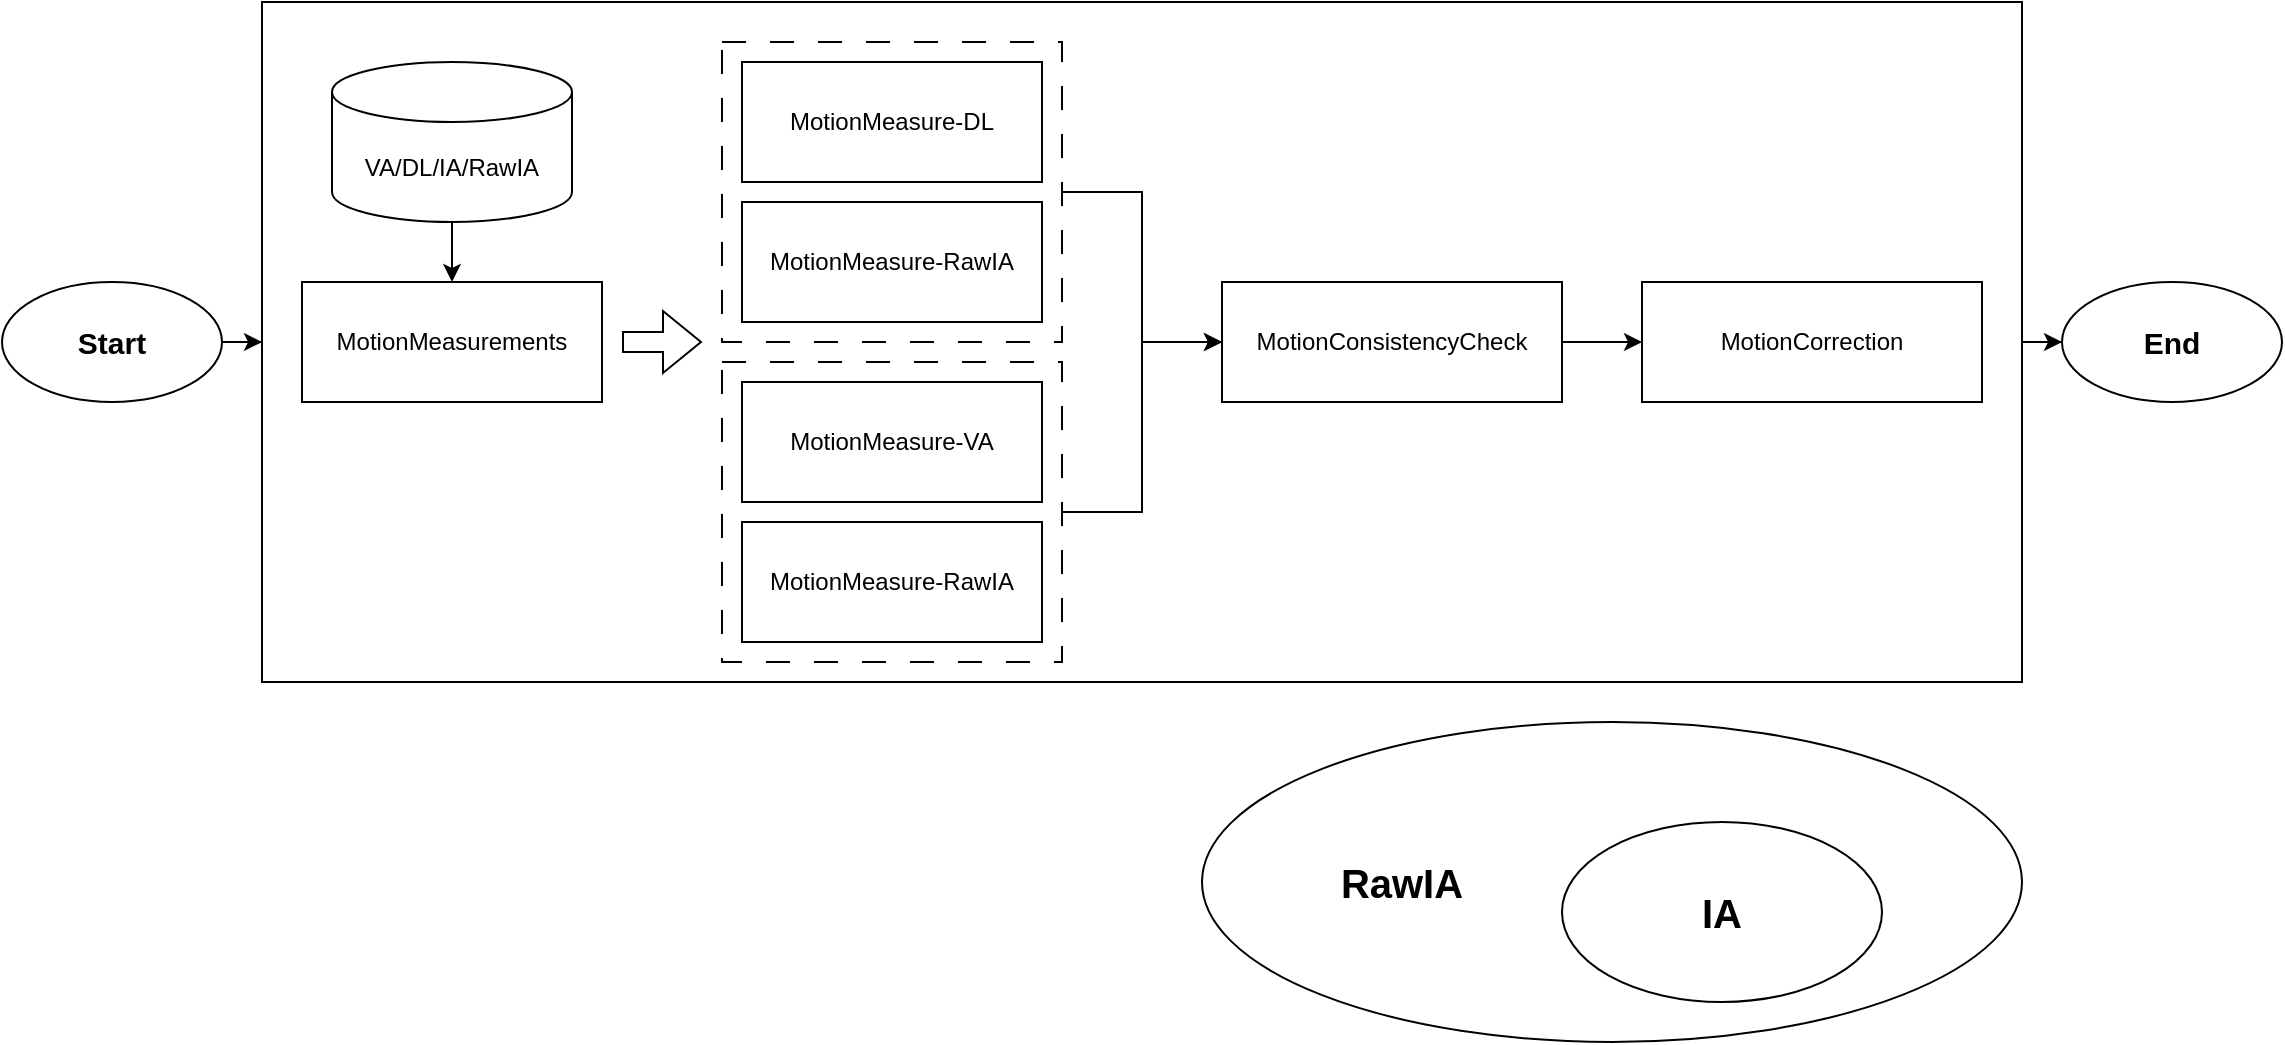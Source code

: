 <mxfile version="24.7.7">
  <diagram name="第 1 页" id="cfGqA1K73Aj2xrChd5-J">
    <mxGraphModel dx="2735" dy="1212" grid="1" gridSize="10" guides="1" tooltips="1" connect="1" arrows="1" fold="1" page="1" pageScale="1" pageWidth="827" pageHeight="1169" math="0" shadow="0">
      <root>
        <mxCell id="0" />
        <mxCell id="1" parent="0" />
        <mxCell id="jW8SP01IK_JrXBrxsOXc-32" style="edgeStyle=orthogonalEdgeStyle;rounded=0;orthogonalLoop=1;jettySize=auto;html=1;entryX=0;entryY=0.5;entryDx=0;entryDy=0;" edge="1" parent="1" source="jW8SP01IK_JrXBrxsOXc-28" target="jW8SP01IK_JrXBrxsOXc-29">
          <mxGeometry relative="1" as="geometry" />
        </mxCell>
        <mxCell id="jW8SP01IK_JrXBrxsOXc-28" value="" style="rounded=0;whiteSpace=wrap;html=1;" vertex="1" parent="1">
          <mxGeometry x="60" y="280" width="880" height="340" as="geometry" />
        </mxCell>
        <mxCell id="jW8SP01IK_JrXBrxsOXc-19" style="edgeStyle=orthogonalEdgeStyle;rounded=0;orthogonalLoop=1;jettySize=auto;html=1;entryX=0;entryY=0.5;entryDx=0;entryDy=0;" edge="1" parent="1" source="jW8SP01IK_JrXBrxsOXc-9" target="jW8SP01IK_JrXBrxsOXc-11">
          <mxGeometry relative="1" as="geometry" />
        </mxCell>
        <mxCell id="jW8SP01IK_JrXBrxsOXc-9" value="" style="rounded=0;whiteSpace=wrap;html=1;dashed=1;dashPattern=12 12;" vertex="1" parent="1">
          <mxGeometry x="290" y="300" width="170" height="150" as="geometry" />
        </mxCell>
        <mxCell id="jW8SP01IK_JrXBrxsOXc-1" value="MotionMeasurements" style="rounded=0;whiteSpace=wrap;html=1;" vertex="1" parent="1">
          <mxGeometry x="80" y="420" width="150" height="60" as="geometry" />
        </mxCell>
        <mxCell id="jW8SP01IK_JrXBrxsOXc-3" value="MotionMeasure-RawIA" style="rounded=0;whiteSpace=wrap;html=1;" vertex="1" parent="1">
          <mxGeometry x="300" y="380" width="150" height="60" as="geometry" />
        </mxCell>
        <mxCell id="jW8SP01IK_JrXBrxsOXc-4" value="MotionMeasure-DL" style="rounded=0;whiteSpace=wrap;html=1;" vertex="1" parent="1">
          <mxGeometry x="300" y="310" width="150" height="60" as="geometry" />
        </mxCell>
        <mxCell id="jW8SP01IK_JrXBrxsOXc-8" style="edgeStyle=orthogonalEdgeStyle;rounded=0;orthogonalLoop=1;jettySize=auto;html=1;" edge="1" parent="1" source="jW8SP01IK_JrXBrxsOXc-7" target="jW8SP01IK_JrXBrxsOXc-1">
          <mxGeometry relative="1" as="geometry" />
        </mxCell>
        <mxCell id="jW8SP01IK_JrXBrxsOXc-7" value="VA/DL/IA/RawIA" style="shape=cylinder3;whiteSpace=wrap;html=1;boundedLbl=1;backgroundOutline=1;size=15;" vertex="1" parent="1">
          <mxGeometry x="95" y="310" width="120" height="80" as="geometry" />
        </mxCell>
        <mxCell id="jW8SP01IK_JrXBrxsOXc-10" value="" style="shape=flexArrow;endArrow=classic;html=1;rounded=0;" edge="1" parent="1">
          <mxGeometry width="50" height="50" relative="1" as="geometry">
            <mxPoint x="240" y="450" as="sourcePoint" />
            <mxPoint x="280" y="450" as="targetPoint" />
          </mxGeometry>
        </mxCell>
        <mxCell id="jW8SP01IK_JrXBrxsOXc-26" style="edgeStyle=orthogonalEdgeStyle;rounded=0;orthogonalLoop=1;jettySize=auto;html=1;entryX=0;entryY=0.5;entryDx=0;entryDy=0;" edge="1" parent="1" source="jW8SP01IK_JrXBrxsOXc-11" target="jW8SP01IK_JrXBrxsOXc-25">
          <mxGeometry relative="1" as="geometry" />
        </mxCell>
        <mxCell id="jW8SP01IK_JrXBrxsOXc-11" value="MotionConsistencyCheck" style="rounded=0;whiteSpace=wrap;html=1;" vertex="1" parent="1">
          <mxGeometry x="540" y="420" width="170" height="60" as="geometry" />
        </mxCell>
        <mxCell id="jW8SP01IK_JrXBrxsOXc-24" style="edgeStyle=orthogonalEdgeStyle;rounded=0;orthogonalLoop=1;jettySize=auto;html=1;entryX=0;entryY=0.5;entryDx=0;entryDy=0;" edge="1" parent="1" source="jW8SP01IK_JrXBrxsOXc-16" target="jW8SP01IK_JrXBrxsOXc-11">
          <mxGeometry relative="1" as="geometry" />
        </mxCell>
        <mxCell id="jW8SP01IK_JrXBrxsOXc-16" value="" style="rounded=0;whiteSpace=wrap;html=1;dashed=1;dashPattern=12 12;" vertex="1" parent="1">
          <mxGeometry x="290" y="460" width="170" height="150" as="geometry" />
        </mxCell>
        <mxCell id="jW8SP01IK_JrXBrxsOXc-17" value="MotionMeasure-RawIA" style="rounded=0;whiteSpace=wrap;html=1;" vertex="1" parent="1">
          <mxGeometry x="300" y="540" width="150" height="60" as="geometry" />
        </mxCell>
        <mxCell id="jW8SP01IK_JrXBrxsOXc-18" value="MotionMeasure-VA" style="rounded=0;whiteSpace=wrap;html=1;" vertex="1" parent="1">
          <mxGeometry x="300" y="470" width="150" height="60" as="geometry" />
        </mxCell>
        <mxCell id="jW8SP01IK_JrXBrxsOXc-25" value="MotionCorrection" style="rounded=0;whiteSpace=wrap;html=1;" vertex="1" parent="1">
          <mxGeometry x="750" y="420" width="170" height="60" as="geometry" />
        </mxCell>
        <mxCell id="jW8SP01IK_JrXBrxsOXc-31" style="edgeStyle=orthogonalEdgeStyle;rounded=0;orthogonalLoop=1;jettySize=auto;html=1;" edge="1" parent="1" source="jW8SP01IK_JrXBrxsOXc-27" target="jW8SP01IK_JrXBrxsOXc-28">
          <mxGeometry relative="1" as="geometry" />
        </mxCell>
        <mxCell id="jW8SP01IK_JrXBrxsOXc-27" value="&lt;b style=&quot;font-size: 15px;&quot;&gt;Start&lt;/b&gt;" style="ellipse;whiteSpace=wrap;html=1;fontSize=15;" vertex="1" parent="1">
          <mxGeometry x="-70" y="420" width="110" height="60" as="geometry" />
        </mxCell>
        <mxCell id="jW8SP01IK_JrXBrxsOXc-29" value="&lt;b style=&quot;font-size: 15px;&quot;&gt;End&lt;/b&gt;" style="ellipse;whiteSpace=wrap;html=1;fontSize=15;" vertex="1" parent="1">
          <mxGeometry x="960" y="420" width="110" height="60" as="geometry" />
        </mxCell>
        <mxCell id="jW8SP01IK_JrXBrxsOXc-33" value="" style="ellipse;whiteSpace=wrap;html=1;" vertex="1" parent="1">
          <mxGeometry x="530" y="640" width="410" height="160" as="geometry" />
        </mxCell>
        <mxCell id="jW8SP01IK_JrXBrxsOXc-34" value="&lt;b&gt;&lt;font style=&quot;font-size: 20px;&quot;&gt;IA&lt;/font&gt;&lt;/b&gt;" style="ellipse;whiteSpace=wrap;html=1;" vertex="1" parent="1">
          <mxGeometry x="710" y="690" width="160" height="90" as="geometry" />
        </mxCell>
        <mxCell id="jW8SP01IK_JrXBrxsOXc-35" value="&lt;font style=&quot;font-size: 20px;&quot;&gt;&lt;b&gt;RawIA&lt;/b&gt;&lt;/font&gt;" style="text;html=1;align=center;verticalAlign=middle;whiteSpace=wrap;rounded=0;" vertex="1" parent="1">
          <mxGeometry x="600" y="705" width="60" height="30" as="geometry" />
        </mxCell>
      </root>
    </mxGraphModel>
  </diagram>
</mxfile>
